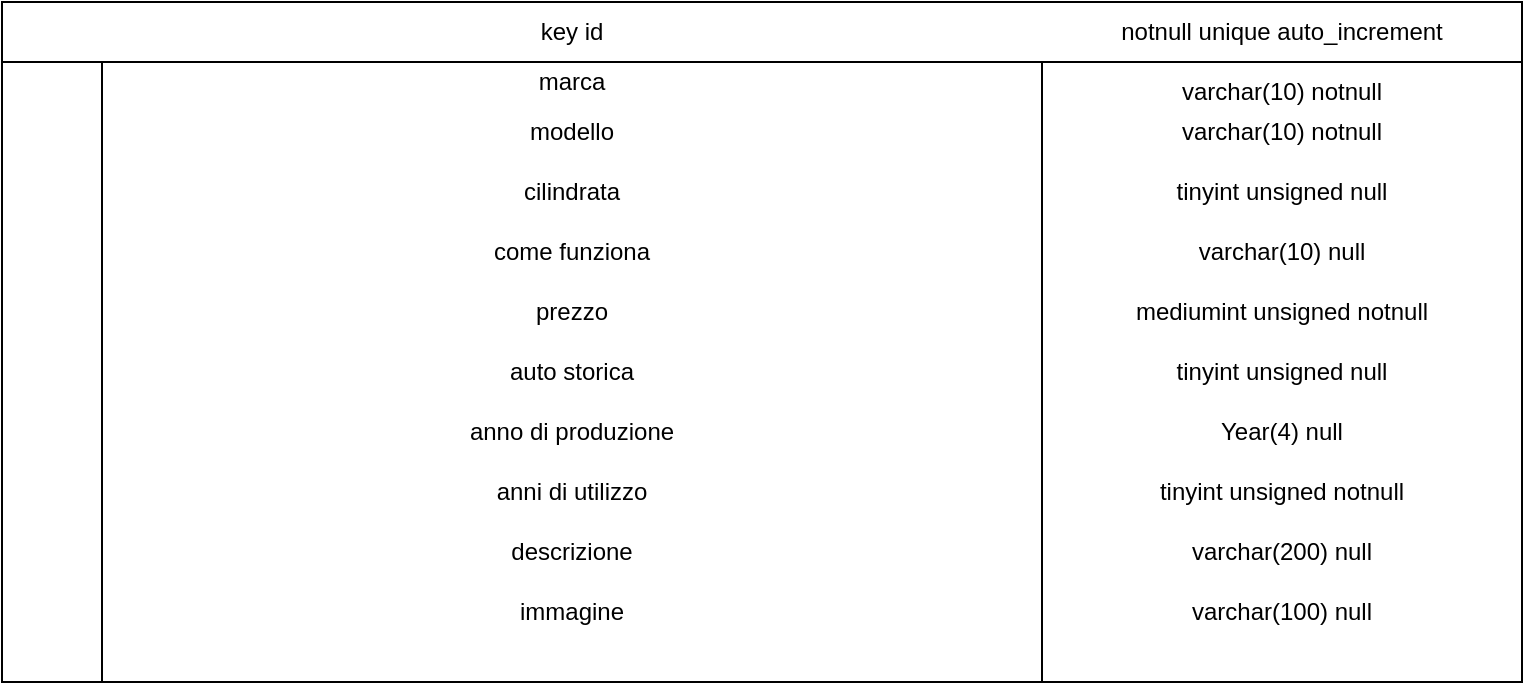 <mxfile version="18.1.2" type="device"><diagram id="SOXN8UmWwDOT1MU46b6n" name="Page-1"><mxGraphModel dx="942" dy="634" grid="1" gridSize="10" guides="1" tooltips="1" connect="1" arrows="1" fold="1" page="1" pageScale="1" pageWidth="827" pageHeight="1169" math="0" shadow="0"><root><mxCell id="0"/><mxCell id="1" parent="0"/><mxCell id="c-cDPPmOfU7V9PKrzUFM-2" value="" style="rounded=0;whiteSpace=wrap;html=1;" vertex="1" parent="1"><mxGeometry x="10" y="250" width="760" height="340" as="geometry"/></mxCell><mxCell id="c-cDPPmOfU7V9PKrzUFM-5" value="" style="rounded=0;whiteSpace=wrap;html=1;" vertex="1" parent="1"><mxGeometry x="10" y="250" width="50" height="340" as="geometry"/></mxCell><mxCell id="c-cDPPmOfU7V9PKrzUFM-6" value="" style="rounded=0;whiteSpace=wrap;html=1;" vertex="1" parent="1"><mxGeometry x="60" y="250" width="470" height="340" as="geometry"/></mxCell><mxCell id="c-cDPPmOfU7V9PKrzUFM-13" value="" style="rounded=0;whiteSpace=wrap;html=1;" vertex="1" parent="1"><mxGeometry x="10" y="250" width="760" height="30" as="geometry"/></mxCell><mxCell id="c-cDPPmOfU7V9PKrzUFM-14" value="marca" style="text;html=1;strokeColor=none;fillColor=none;align=center;verticalAlign=middle;whiteSpace=wrap;rounded=0;" vertex="1" parent="1"><mxGeometry x="60" y="280" width="470" height="20" as="geometry"/></mxCell><mxCell id="c-cDPPmOfU7V9PKrzUFM-15" value="modello" style="text;html=1;strokeColor=none;fillColor=none;align=center;verticalAlign=middle;whiteSpace=wrap;rounded=0;" vertex="1" parent="1"><mxGeometry x="60" y="300" width="470" height="30" as="geometry"/></mxCell><mxCell id="c-cDPPmOfU7V9PKrzUFM-16" value="cilindrata" style="text;html=1;strokeColor=none;fillColor=none;align=center;verticalAlign=middle;whiteSpace=wrap;rounded=0;" vertex="1" parent="1"><mxGeometry x="60" y="330" width="470" height="30" as="geometry"/></mxCell><mxCell id="c-cDPPmOfU7V9PKrzUFM-17" value="come funziona" style="text;html=1;strokeColor=none;fillColor=none;align=center;verticalAlign=middle;whiteSpace=wrap;rounded=0;" vertex="1" parent="1"><mxGeometry x="60" y="360" width="470" height="30" as="geometry"/></mxCell><mxCell id="c-cDPPmOfU7V9PKrzUFM-18" value="prezzo" style="text;html=1;strokeColor=none;fillColor=none;align=center;verticalAlign=middle;whiteSpace=wrap;rounded=0;" vertex="1" parent="1"><mxGeometry x="60" y="390" width="470" height="30" as="geometry"/></mxCell><mxCell id="c-cDPPmOfU7V9PKrzUFM-19" value="auto storica" style="text;html=1;strokeColor=none;fillColor=none;align=center;verticalAlign=middle;whiteSpace=wrap;rounded=0;" vertex="1" parent="1"><mxGeometry x="60" y="420" width="470" height="30" as="geometry"/></mxCell><mxCell id="c-cDPPmOfU7V9PKrzUFM-20" value="anno di produzione" style="text;html=1;strokeColor=none;fillColor=none;align=center;verticalAlign=middle;whiteSpace=wrap;rounded=0;" vertex="1" parent="1"><mxGeometry x="60" y="450" width="470" height="30" as="geometry"/></mxCell><mxCell id="c-cDPPmOfU7V9PKrzUFM-21" value="anni di utilizzo" style="text;html=1;strokeColor=none;fillColor=none;align=center;verticalAlign=middle;whiteSpace=wrap;rounded=0;" vertex="1" parent="1"><mxGeometry x="60" y="480" width="470" height="30" as="geometry"/></mxCell><mxCell id="c-cDPPmOfU7V9PKrzUFM-22" value="Year(4) null" style="text;html=1;strokeColor=none;fillColor=none;align=center;verticalAlign=middle;whiteSpace=wrap;rounded=0;" vertex="1" parent="1"><mxGeometry x="530" y="450" width="240" height="30" as="geometry"/></mxCell><mxCell id="c-cDPPmOfU7V9PKrzUFM-23" value="tinyint unsigned notnull" style="text;html=1;strokeColor=none;fillColor=none;align=center;verticalAlign=middle;whiteSpace=wrap;rounded=0;" vertex="1" parent="1"><mxGeometry x="530" y="480" width="240" height="30" as="geometry"/></mxCell><mxCell id="c-cDPPmOfU7V9PKrzUFM-24" value="mediumint unsigned notnull" style="text;html=1;strokeColor=none;fillColor=none;align=center;verticalAlign=middle;whiteSpace=wrap;rounded=0;" vertex="1" parent="1"><mxGeometry x="530" y="390" width="240" height="30" as="geometry"/></mxCell><mxCell id="c-cDPPmOfU7V9PKrzUFM-25" value="descrizione" style="text;html=1;strokeColor=none;fillColor=none;align=center;verticalAlign=middle;whiteSpace=wrap;rounded=0;" vertex="1" parent="1"><mxGeometry x="60" y="510" width="470" height="30" as="geometry"/></mxCell><mxCell id="c-cDPPmOfU7V9PKrzUFM-26" value="varchar(200) null" style="text;html=1;strokeColor=none;fillColor=none;align=center;verticalAlign=middle;whiteSpace=wrap;rounded=0;" vertex="1" parent="1"><mxGeometry x="530" y="510" width="240" height="30" as="geometry"/></mxCell><mxCell id="c-cDPPmOfU7V9PKrzUFM-27" value="varchar(10) null" style="text;html=1;strokeColor=none;fillColor=none;align=center;verticalAlign=middle;whiteSpace=wrap;rounded=0;" vertex="1" parent="1"><mxGeometry x="530" y="360" width="240" height="30" as="geometry"/></mxCell><mxCell id="c-cDPPmOfU7V9PKrzUFM-28" value="varchar(10) notnull" style="text;html=1;strokeColor=none;fillColor=none;align=center;verticalAlign=middle;whiteSpace=wrap;rounded=0;" vertex="1" parent="1"><mxGeometry x="530" y="280" width="240" height="30" as="geometry"/></mxCell><mxCell id="c-cDPPmOfU7V9PKrzUFM-29" value="varchar(10) notnull" style="text;html=1;strokeColor=none;fillColor=none;align=center;verticalAlign=middle;whiteSpace=wrap;rounded=0;" vertex="1" parent="1"><mxGeometry x="530" y="300" width="240" height="30" as="geometry"/></mxCell><mxCell id="c-cDPPmOfU7V9PKrzUFM-30" value="tinyint unsigned null" style="text;html=1;strokeColor=none;fillColor=none;align=center;verticalAlign=middle;whiteSpace=wrap;rounded=0;" vertex="1" parent="1"><mxGeometry x="530" y="330" width="240" height="30" as="geometry"/></mxCell><mxCell id="c-cDPPmOfU7V9PKrzUFM-31" value="tinyint unsigned null" style="text;html=1;strokeColor=none;fillColor=none;align=center;verticalAlign=middle;whiteSpace=wrap;rounded=0;" vertex="1" parent="1"><mxGeometry x="530" y="420" width="240" height="30" as="geometry"/></mxCell><mxCell id="c-cDPPmOfU7V9PKrzUFM-32" value="key id" style="text;html=1;strokeColor=none;fillColor=none;align=center;verticalAlign=middle;whiteSpace=wrap;rounded=0;" vertex="1" parent="1"><mxGeometry x="265" y="250" width="60" height="30" as="geometry"/></mxCell><mxCell id="c-cDPPmOfU7V9PKrzUFM-33" value="notnull unique auto_increment" style="text;html=1;strokeColor=none;fillColor=none;align=center;verticalAlign=middle;whiteSpace=wrap;rounded=0;" vertex="1" parent="1"><mxGeometry x="530" y="250" width="240" height="30" as="geometry"/></mxCell><mxCell id="c-cDPPmOfU7V9PKrzUFM-35" value="immagine" style="text;html=1;strokeColor=none;fillColor=none;align=center;verticalAlign=middle;whiteSpace=wrap;rounded=0;" vertex="1" parent="1"><mxGeometry x="60" y="540" width="470" height="30" as="geometry"/></mxCell><mxCell id="c-cDPPmOfU7V9PKrzUFM-36" value="varchar(100) null" style="text;html=1;strokeColor=none;fillColor=none;align=center;verticalAlign=middle;whiteSpace=wrap;rounded=0;" vertex="1" parent="1"><mxGeometry x="530" y="540" width="240" height="30" as="geometry"/></mxCell></root></mxGraphModel></diagram></mxfile>